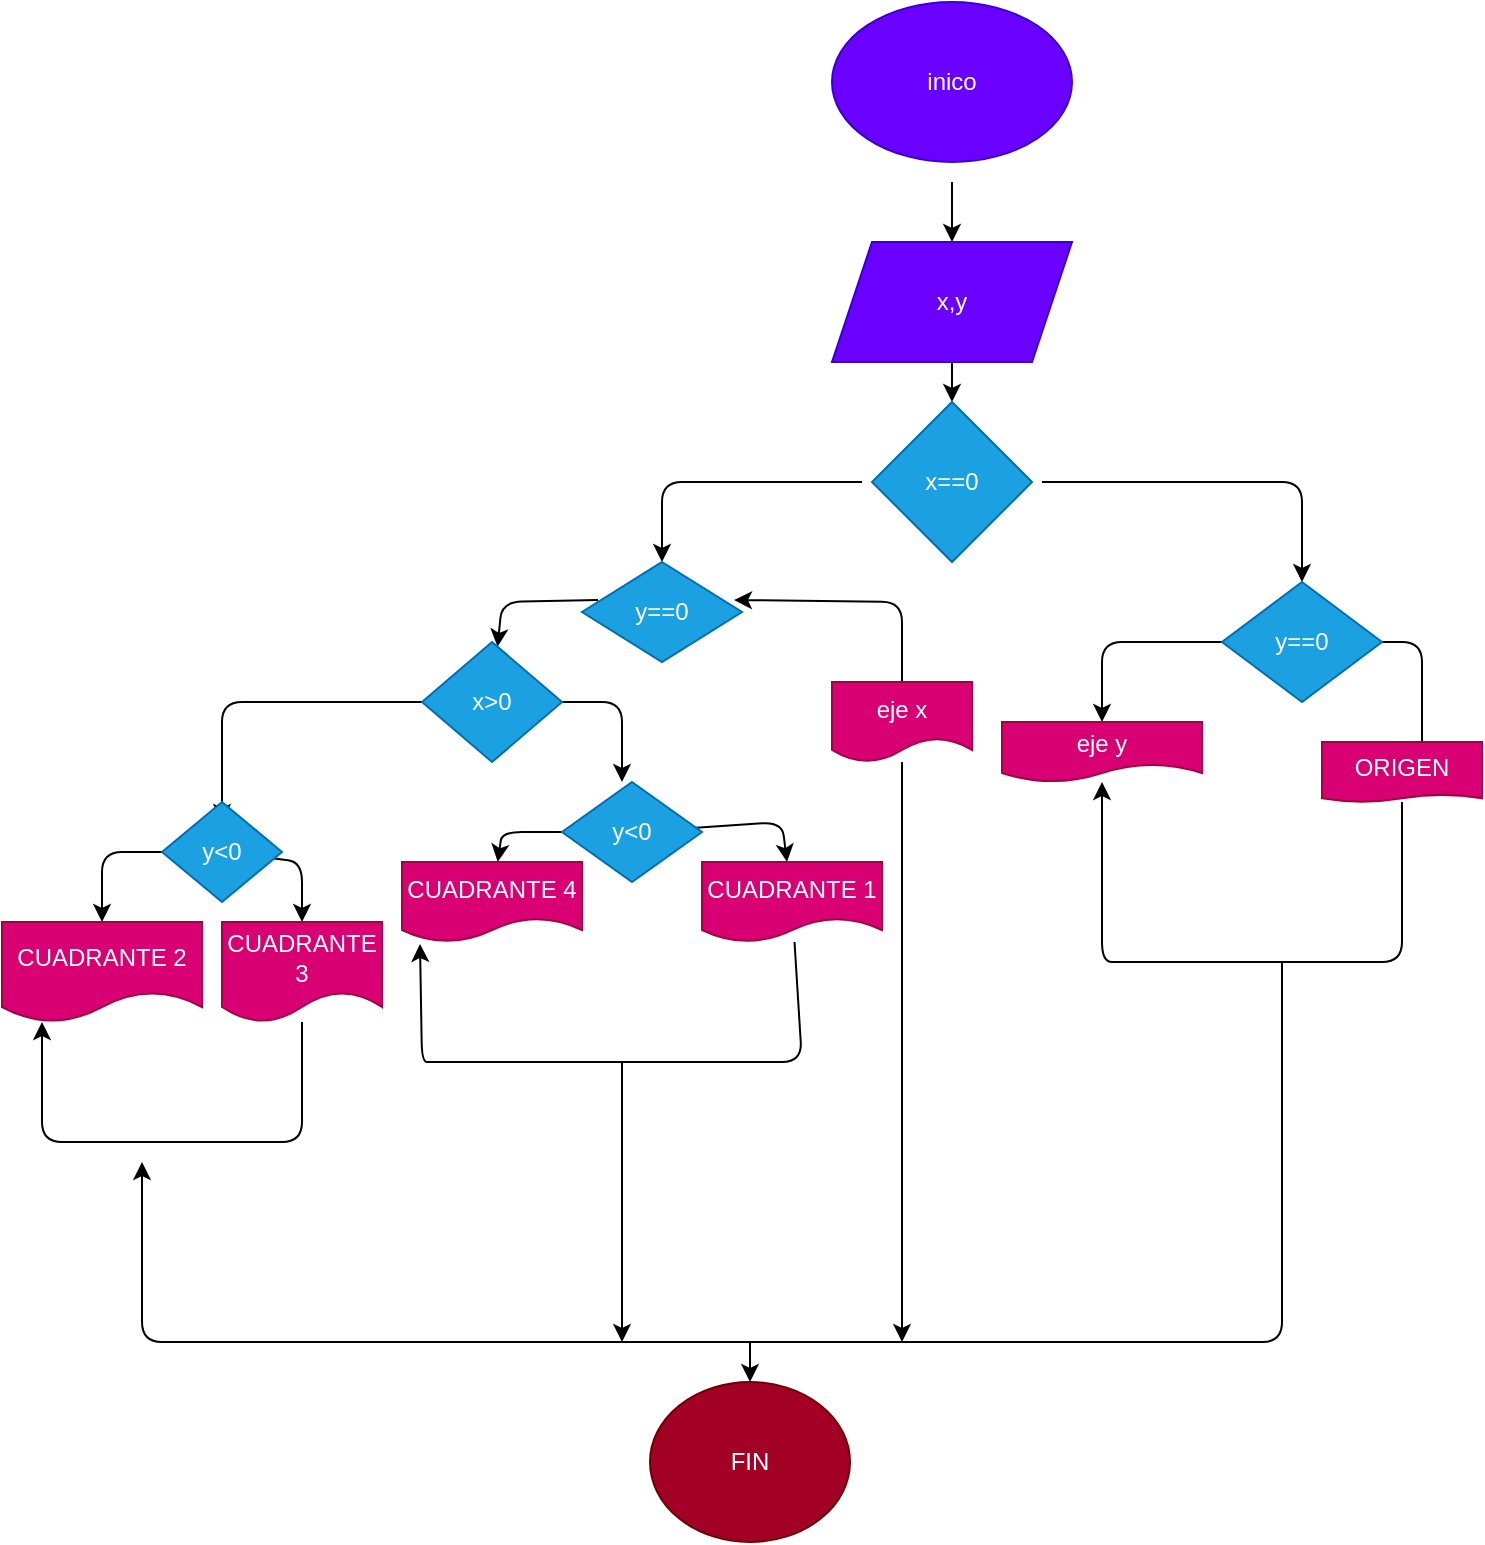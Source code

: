 <mxfile>
    <diagram id="36--UaLT2ovyIRbN6YQN" name="Page-1">
        <mxGraphModel dx="618" dy="1580" grid="1" gridSize="10" guides="1" tooltips="1" connect="1" arrows="1" fold="1" page="1" pageScale="1" pageWidth="827" pageHeight="1169" math="0" shadow="0">
            <root>
                <mxCell id="0"/>
                <mxCell id="1" parent="0"/>
                <mxCell id="5" value="" style="edgeStyle=none;html=1;" edge="1" parent="1" target="4">
                    <mxGeometry relative="1" as="geometry">
                        <mxPoint x="515" y="80" as="sourcePoint"/>
                    </mxGeometry>
                </mxCell>
                <mxCell id="7" value="" style="edgeStyle=none;html=1;" edge="1" parent="1" source="4">
                    <mxGeometry relative="1" as="geometry">
                        <mxPoint x="515" y="190" as="targetPoint"/>
                    </mxGeometry>
                </mxCell>
                <mxCell id="4" value="x,y&lt;br&gt;" style="shape=parallelogram;perimeter=parallelogramPerimeter;whiteSpace=wrap;html=1;fixedSize=1;fillColor=#6a00ff;strokeColor=#3700CC;fontColor=#ffffff;" vertex="1" parent="1">
                    <mxGeometry x="455" y="110" width="120" height="60" as="geometry"/>
                </mxCell>
                <mxCell id="9" value="" style="edgeStyle=none;html=1;" edge="1" parent="1">
                    <mxGeometry relative="1" as="geometry">
                        <mxPoint x="470" y="230" as="sourcePoint"/>
                        <mxPoint x="370.108" y="270.192" as="targetPoint"/>
                        <Array as="points">
                            <mxPoint x="370" y="230"/>
                            <mxPoint x="370" y="270"/>
                        </Array>
                    </mxGeometry>
                </mxCell>
                <mxCell id="14" value="" style="edgeStyle=none;html=1;" edge="1" parent="1">
                    <mxGeometry relative="1" as="geometry">
                        <mxPoint x="560" y="230" as="sourcePoint"/>
                        <mxPoint x="690" y="280" as="targetPoint"/>
                        <Array as="points">
                            <mxPoint x="690" y="230"/>
                        </Array>
                    </mxGeometry>
                </mxCell>
                <mxCell id="66" style="edgeStyle=none;html=1;" edge="1" parent="1" source="12">
                    <mxGeometry relative="1" as="geometry">
                        <mxPoint x="510" y="330" as="targetPoint"/>
                    </mxGeometry>
                </mxCell>
                <mxCell id="67" value="" style="edgeStyle=none;html=1;entryX=0.95;entryY=0.38;entryDx=0;entryDy=0;entryPerimeter=0;" edge="1" parent="1" source="12" target="18">
                    <mxGeometry relative="1" as="geometry">
                        <mxPoint x="440" y="280" as="targetPoint"/>
                        <Array as="points">
                            <mxPoint x="490" y="290"/>
                        </Array>
                    </mxGeometry>
                </mxCell>
                <mxCell id="68" value="" style="edgeStyle=none;html=1;" edge="1" parent="1" source="12">
                    <mxGeometry relative="1" as="geometry">
                        <mxPoint x="490" y="660" as="targetPoint"/>
                    </mxGeometry>
                </mxCell>
                <mxCell id="12" value="eje x" style="shape=document;whiteSpace=wrap;html=1;boundedLbl=1;fillColor=#d80073;fontColor=#ffffff;strokeColor=#A50040;" vertex="1" parent="1">
                    <mxGeometry x="455" y="330" width="70" height="40" as="geometry"/>
                </mxCell>
                <mxCell id="21" value="" style="edgeStyle=none;html=1;" edge="1" parent="1" source="15" target="20">
                    <mxGeometry relative="1" as="geometry">
                        <Array as="points">
                            <mxPoint x="590" y="310"/>
                        </Array>
                    </mxGeometry>
                </mxCell>
                <mxCell id="23" value="" style="edgeStyle=none;html=1;" edge="1" parent="1" source="15">
                    <mxGeometry relative="1" as="geometry">
                        <mxPoint x="750" y="370" as="targetPoint"/>
                        <Array as="points">
                            <mxPoint x="750" y="310"/>
                        </Array>
                    </mxGeometry>
                </mxCell>
                <mxCell id="15" value="y==0" style="rhombus;whiteSpace=wrap;html=1;fillColor=#1ba1e2;fontColor=#ffffff;strokeColor=#006EAF;" vertex="1" parent="1">
                    <mxGeometry x="650" y="280" width="80" height="60" as="geometry"/>
                </mxCell>
                <mxCell id="17" value="x==0" style="rhombus;whiteSpace=wrap;html=1;fillColor=#1ba1e2;fontColor=#ffffff;strokeColor=#006EAF;" vertex="1" parent="1">
                    <mxGeometry x="475" y="190" width="80" height="80" as="geometry"/>
                </mxCell>
                <mxCell id="32" value="" style="edgeStyle=none;html=1;exitX=0.1;exitY=0.38;exitDx=0;exitDy=0;exitPerimeter=0;" edge="1" parent="1" source="18">
                    <mxGeometry relative="1" as="geometry">
                        <mxPoint x="290" y="290" as="sourcePoint"/>
                        <mxPoint x="287.763" y="312.368" as="targetPoint"/>
                        <Array as="points">
                            <mxPoint x="290" y="290"/>
                        </Array>
                    </mxGeometry>
                </mxCell>
                <mxCell id="18" value="y==0" style="rhombus;whiteSpace=wrap;html=1;fillColor=#1ba1e2;fontColor=#ffffff;strokeColor=#006EAF;" vertex="1" parent="1">
                    <mxGeometry x="330" y="270" width="80" height="50" as="geometry"/>
                </mxCell>
                <mxCell id="20" value="eje y" style="shape=document;whiteSpace=wrap;html=1;boundedLbl=1;fillColor=#d80073;fontColor=#ffffff;strokeColor=#A50040;" vertex="1" parent="1">
                    <mxGeometry x="540" y="350" width="100" height="30" as="geometry"/>
                </mxCell>
                <mxCell id="29" value="" style="edgeStyle=none;html=1;" edge="1" parent="1" source="22" target="20">
                    <mxGeometry relative="1" as="geometry">
                        <mxPoint x="590" y="395" as="targetPoint"/>
                        <Array as="points">
                            <mxPoint x="740" y="420"/>
                            <mxPoint x="740" y="470"/>
                            <mxPoint x="650" y="470"/>
                            <mxPoint x="610" y="470"/>
                            <mxPoint x="590" y="470"/>
                        </Array>
                    </mxGeometry>
                </mxCell>
                <mxCell id="22" value="ORIGEN" style="shape=document;whiteSpace=wrap;html=1;boundedLbl=1;size=0.125;fillColor=#d80073;fontColor=#ffffff;strokeColor=#A50040;" vertex="1" parent="1">
                    <mxGeometry x="700" y="360" width="80" height="30" as="geometry"/>
                </mxCell>
                <mxCell id="35" value="" style="edgeStyle=none;html=1;" edge="1" parent="1">
                    <mxGeometry relative="1" as="geometry">
                        <mxPoint x="320" y="340" as="sourcePoint"/>
                        <mxPoint x="350" y="380" as="targetPoint"/>
                        <Array as="points">
                            <mxPoint x="350" y="340"/>
                        </Array>
                    </mxGeometry>
                </mxCell>
                <mxCell id="42" value="" style="edgeStyle=none;html=1;" edge="1" parent="1" source="38" target="43">
                    <mxGeometry relative="1" as="geometry">
                        <mxPoint x="430" y="430" as="targetPoint"/>
                        <Array as="points">
                            <mxPoint x="430" y="400"/>
                        </Array>
                    </mxGeometry>
                </mxCell>
                <mxCell id="45" value="" style="edgeStyle=none;html=1;" edge="1" parent="1" source="38" target="46">
                    <mxGeometry relative="1" as="geometry">
                        <mxPoint x="290" y="430" as="targetPoint"/>
                        <Array as="points">
                            <mxPoint x="290" y="405"/>
                        </Array>
                    </mxGeometry>
                </mxCell>
                <mxCell id="38" value="y&amp;lt;0" style="rhombus;whiteSpace=wrap;html=1;fillColor=#1ba1e2;fontColor=#ffffff;strokeColor=#006EAF;" vertex="1" parent="1">
                    <mxGeometry x="320" y="380" width="70" height="50" as="geometry"/>
                </mxCell>
                <mxCell id="48" value="" style="edgeStyle=none;html=1;" edge="1" parent="1" source="40">
                    <mxGeometry relative="1" as="geometry">
                        <mxPoint x="150" y="400" as="targetPoint"/>
                        <Array as="points">
                            <mxPoint x="150" y="340"/>
                            <mxPoint x="150" y="390"/>
                        </Array>
                    </mxGeometry>
                </mxCell>
                <mxCell id="40" value="x&amp;gt;0" style="rhombus;whiteSpace=wrap;html=1;fillColor=#1ba1e2;fontColor=#ffffff;strokeColor=#006EAF;" vertex="1" parent="1">
                    <mxGeometry x="250" y="310" width="70" height="60" as="geometry"/>
                </mxCell>
                <mxCell id="60" value="" style="edgeStyle=none;html=1;entryX=0.1;entryY=1.025;entryDx=0;entryDy=0;entryPerimeter=0;" edge="1" parent="1" source="43" target="46">
                    <mxGeometry relative="1" as="geometry">
                        <mxPoint x="460" y="470" as="sourcePoint"/>
                        <mxPoint x="250" y="470" as="targetPoint"/>
                        <Array as="points">
                            <mxPoint x="440" y="520"/>
                            <mxPoint x="260" y="520"/>
                            <mxPoint x="250" y="520"/>
                        </Array>
                    </mxGeometry>
                </mxCell>
                <mxCell id="43" value="CUADRANTE 1" style="shape=document;whiteSpace=wrap;html=1;boundedLbl=1;fillColor=#d80073;fontColor=#ffffff;strokeColor=#A50040;" vertex="1" parent="1">
                    <mxGeometry x="390" y="420" width="90" height="40" as="geometry"/>
                </mxCell>
                <mxCell id="46" value="CUADRANTE 4" style="shape=document;whiteSpace=wrap;html=1;boundedLbl=1;fillColor=#d80073;fontColor=#ffffff;strokeColor=#A50040;" vertex="1" parent="1">
                    <mxGeometry x="240" y="420" width="90" height="40" as="geometry"/>
                </mxCell>
                <mxCell id="50" value="" style="edgeStyle=none;html=1;" edge="1" parent="1" source="49" target="51">
                    <mxGeometry relative="1" as="geometry">
                        <mxPoint x="200" y="450" as="targetPoint"/>
                        <Array as="points">
                            <mxPoint x="190" y="420"/>
                        </Array>
                    </mxGeometry>
                </mxCell>
                <mxCell id="58" value="" style="edgeStyle=none;html=1;" edge="1" parent="1" source="49" target="54">
                    <mxGeometry relative="1" as="geometry">
                        <mxPoint x="40" y="415" as="targetPoint"/>
                        <Array as="points">
                            <mxPoint x="90" y="415"/>
                        </Array>
                    </mxGeometry>
                </mxCell>
                <mxCell id="49" value="y&amp;lt;0" style="rhombus;whiteSpace=wrap;html=1;fillColor=#1ba1e2;fontColor=#ffffff;strokeColor=#006EAF;" vertex="1" parent="1">
                    <mxGeometry x="120" y="390" width="60" height="50" as="geometry"/>
                </mxCell>
                <mxCell id="62" value="" style="edgeStyle=none;html=1;" edge="1" parent="1" source="51">
                    <mxGeometry relative="1" as="geometry">
                        <mxPoint x="60" y="500" as="targetPoint"/>
                        <Array as="points">
                            <mxPoint x="190" y="560"/>
                            <mxPoint x="110" y="560"/>
                            <mxPoint x="60" y="560"/>
                        </Array>
                    </mxGeometry>
                </mxCell>
                <mxCell id="51" value="CUADRANTE 3" style="shape=document;whiteSpace=wrap;html=1;boundedLbl=1;fillColor=#d80073;fontColor=#ffffff;strokeColor=#A50040;" vertex="1" parent="1">
                    <mxGeometry x="150" y="450" width="80" height="50" as="geometry"/>
                </mxCell>
                <mxCell id="54" value="CUADRANTE 2" style="shape=document;whiteSpace=wrap;html=1;boundedLbl=1;fillColor=#d80073;fontColor=#ffffff;strokeColor=#A50040;" vertex="1" parent="1">
                    <mxGeometry x="40" y="450" width="100" height="50" as="geometry"/>
                </mxCell>
                <mxCell id="71" style="edgeStyle=none;html=1;" edge="1" parent="1">
                    <mxGeometry relative="1" as="geometry">
                        <mxPoint x="110" y="570" as="targetPoint"/>
                        <mxPoint x="680" y="470" as="sourcePoint"/>
                        <Array as="points">
                            <mxPoint x="680" y="660"/>
                            <mxPoint x="110" y="660"/>
                        </Array>
                    </mxGeometry>
                </mxCell>
                <mxCell id="85" value="" style="edgeStyle=none;html=1;" edge="1" parent="1" target="84">
                    <mxGeometry relative="1" as="geometry">
                        <mxPoint x="414" y="660" as="sourcePoint"/>
                    </mxGeometry>
                </mxCell>
                <mxCell id="83" value="" style="edgeStyle=none;html=1;" edge="1" parent="1">
                    <mxGeometry relative="1" as="geometry">
                        <mxPoint x="350" y="520" as="sourcePoint"/>
                        <mxPoint x="350" y="660" as="targetPoint"/>
                    </mxGeometry>
                </mxCell>
                <mxCell id="84" value="FIN" style="ellipse;whiteSpace=wrap;html=1;fillColor=#a20025;fontColor=#ffffff;strokeColor=#6F0000;" vertex="1" parent="1">
                    <mxGeometry x="364" y="680" width="100" height="80" as="geometry"/>
                </mxCell>
                <mxCell id="88" value="inico" style="ellipse;whiteSpace=wrap;html=1;fillColor=#6a00ff;fontColor=#ffffff;strokeColor=#3700CC;" vertex="1" parent="1">
                    <mxGeometry x="455" y="-10" width="120" height="80" as="geometry"/>
                </mxCell>
            </root>
        </mxGraphModel>
    </diagram>
</mxfile>